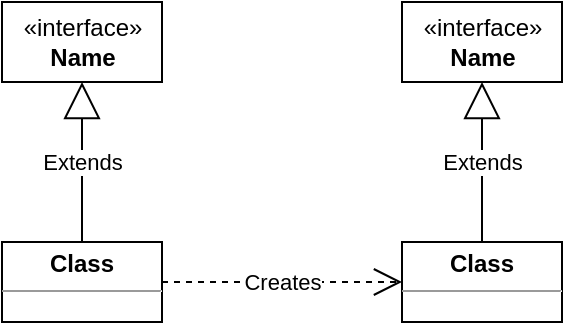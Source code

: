 <mxfile version="14.5.1" type="device"><diagram id="hxQbkkesjVWiH7TvdIVM" name="第 1 页"><mxGraphModel dx="1346" dy="847" grid="1" gridSize="10" guides="1" tooltips="1" connect="1" arrows="1" fold="1" page="1" pageScale="1" pageWidth="827" pageHeight="1169" math="0" shadow="0"><root><mxCell id="0"/><mxCell id="1" parent="0"/><mxCell id="SHovM50w2aXgmX-oodBy-2" value="&amp;laquo;interface&amp;raquo;&lt;br&gt;&lt;b&gt;Name&lt;/b&gt;" style="html=1;" vertex="1" parent="1"><mxGeometry x="40" y="40" width="80" height="40" as="geometry"/></mxCell><mxCell id="SHovM50w2aXgmX-oodBy-4" value="&lt;p style=&quot;margin:0px;margin-top:4px;text-align:center;&quot;&gt;&lt;b&gt;Class&lt;/b&gt;&lt;/p&gt;&lt;hr size=&quot;1&quot;/&gt;&lt;div style=&quot;height:2px;&quot;&gt;&lt;/div&gt;" style="verticalAlign=top;align=left;overflow=fill;fontSize=12;fontFamily=Helvetica;html=1;" vertex="1" parent="1"><mxGeometry x="40" y="160" width="80" height="40" as="geometry"/></mxCell><mxCell id="SHovM50w2aXgmX-oodBy-5" value="Extends" style="endArrow=block;endSize=16;endFill=0;html=1;entryX=0.5;entryY=1;entryDx=0;entryDy=0;exitX=0.5;exitY=0;exitDx=0;exitDy=0;" edge="1" parent="1" source="SHovM50w2aXgmX-oodBy-4" target="SHovM50w2aXgmX-oodBy-2"><mxGeometry width="160" relative="1" as="geometry"><mxPoint x="-20" y="320" as="sourcePoint"/><mxPoint x="90" y="100" as="targetPoint"/></mxGeometry></mxCell><mxCell id="SHovM50w2aXgmX-oodBy-6" value="&amp;laquo;interface&amp;raquo;&lt;br&gt;&lt;b&gt;Name&lt;/b&gt;" style="html=1;" vertex="1" parent="1"><mxGeometry x="240" y="40" width="80" height="40" as="geometry"/></mxCell><mxCell id="SHovM50w2aXgmX-oodBy-7" value="&lt;p style=&quot;margin:0px;margin-top:4px;text-align:center;&quot;&gt;&lt;b&gt;Class&lt;/b&gt;&lt;/p&gt;&lt;hr size=&quot;1&quot;/&gt;&lt;div style=&quot;height:2px;&quot;&gt;&lt;/div&gt;" style="verticalAlign=top;align=left;overflow=fill;fontSize=12;fontFamily=Helvetica;html=1;" vertex="1" parent="1"><mxGeometry x="240" y="160" width="80" height="40" as="geometry"/></mxCell><mxCell id="SHovM50w2aXgmX-oodBy-8" value="Extends" style="endArrow=block;endSize=16;endFill=0;html=1;entryX=0.5;entryY=1;entryDx=0;entryDy=0;exitX=0.5;exitY=0;exitDx=0;exitDy=0;" edge="1" parent="1" source="SHovM50w2aXgmX-oodBy-7" target="SHovM50w2aXgmX-oodBy-6"><mxGeometry width="160" relative="1" as="geometry"><mxPoint x="180" y="320" as="sourcePoint"/><mxPoint x="290" y="100" as="targetPoint"/></mxGeometry></mxCell><mxCell id="SHovM50w2aXgmX-oodBy-9" value="Creates" style="endArrow=open;endSize=12;dashed=1;html=1;exitX=1;exitY=0.5;exitDx=0;exitDy=0;entryX=0;entryY=0.5;entryDx=0;entryDy=0;" edge="1" parent="1" source="SHovM50w2aXgmX-oodBy-4" target="SHovM50w2aXgmX-oodBy-7"><mxGeometry width="160" relative="1" as="geometry"><mxPoint x="40" y="380" as="sourcePoint"/><mxPoint x="200" y="380" as="targetPoint"/></mxGeometry></mxCell></root></mxGraphModel></diagram></mxfile>